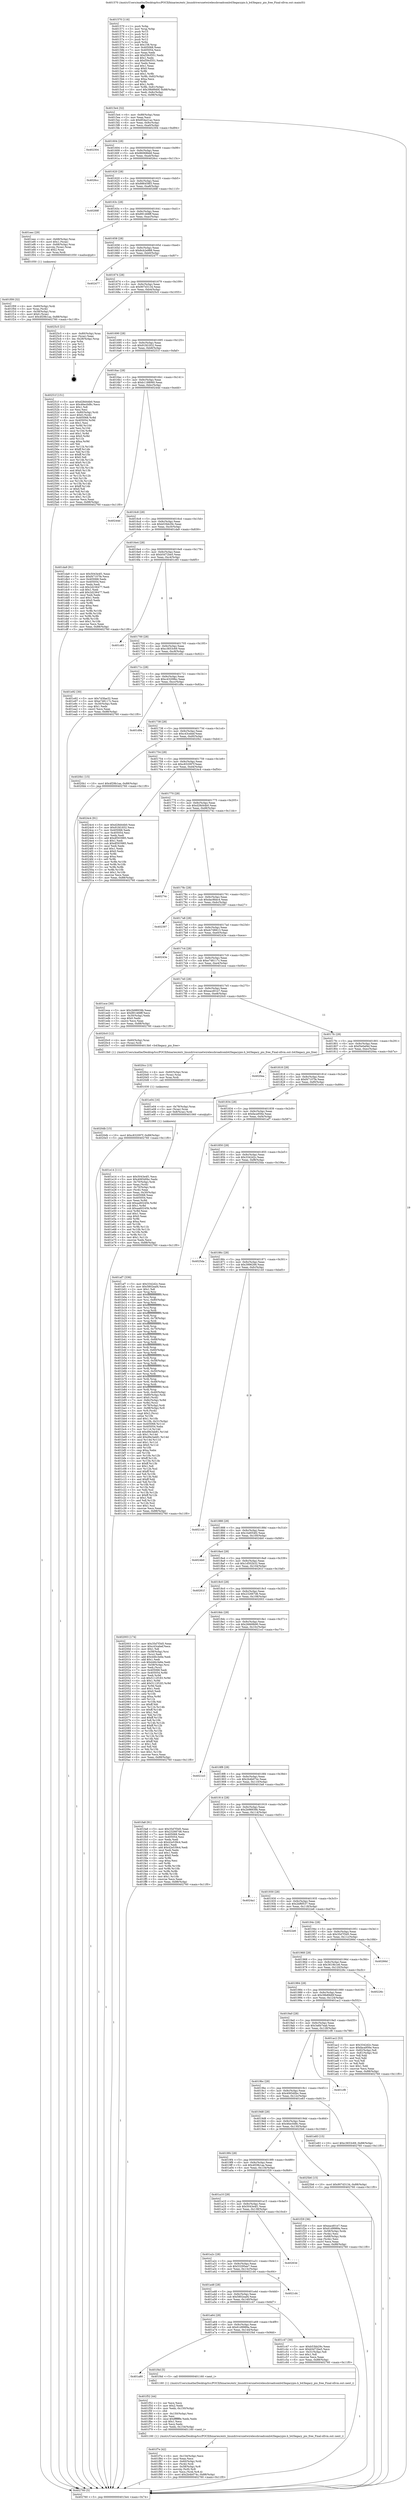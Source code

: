 digraph "0x401570" {
  label = "0x401570 (/mnt/c/Users/mathe/Desktop/tcc/POCII/binaries/extr_linuxdriversnetwirelessbroadcomb43legacypio.h_b43legacy_pio_free_Final-ollvm.out::main(0))"
  labelloc = "t"
  node[shape=record]

  Entry [label="",width=0.3,height=0.3,shape=circle,fillcolor=black,style=filled]
  "0x4015e4" [label="{
     0x4015e4 [32]\l
     | [instrs]\l
     &nbsp;&nbsp;0x4015e4 \<+6\>: mov -0x88(%rbp),%eax\l
     &nbsp;&nbsp;0x4015ea \<+2\>: mov %eax,%ecx\l
     &nbsp;&nbsp;0x4015ec \<+6\>: sub $0x854a21ac,%ecx\l
     &nbsp;&nbsp;0x4015f2 \<+6\>: mov %eax,-0x9c(%rbp)\l
     &nbsp;&nbsp;0x4015f8 \<+6\>: mov %ecx,-0xa0(%rbp)\l
     &nbsp;&nbsp;0x4015fe \<+6\>: je 0000000000402304 \<main+0xd94\>\l
  }"]
  "0x402304" [label="{
     0x402304\l
  }", style=dashed]
  "0x401604" [label="{
     0x401604 [28]\l
     | [instrs]\l
     &nbsp;&nbsp;0x401604 \<+5\>: jmp 0000000000401609 \<main+0x99\>\l
     &nbsp;&nbsp;0x401609 \<+6\>: mov -0x9c(%rbp),%eax\l
     &nbsp;&nbsp;0x40160f \<+5\>: sub $0x86068bb8,%eax\l
     &nbsp;&nbsp;0x401614 \<+6\>: mov %eax,-0xa4(%rbp)\l
     &nbsp;&nbsp;0x40161a \<+6\>: je 00000000004026cc \<main+0x115c\>\l
  }"]
  Exit [label="",width=0.3,height=0.3,shape=circle,fillcolor=black,style=filled,peripheries=2]
  "0x4026cc" [label="{
     0x4026cc\l
  }", style=dashed]
  "0x401620" [label="{
     0x401620 [28]\l
     | [instrs]\l
     &nbsp;&nbsp;0x401620 \<+5\>: jmp 0000000000401625 \<main+0xb5\>\l
     &nbsp;&nbsp;0x401625 \<+6\>: mov -0x9c(%rbp),%eax\l
     &nbsp;&nbsp;0x40162b \<+5\>: sub $0x886458f3,%eax\l
     &nbsp;&nbsp;0x401630 \<+6\>: mov %eax,-0xa8(%rbp)\l
     &nbsp;&nbsp;0x401636 \<+6\>: je 000000000040268f \<main+0x111f\>\l
  }"]
  "0x4020db" [label="{
     0x4020db [15]\l
     | [instrs]\l
     &nbsp;&nbsp;0x4020db \<+10\>: movl $0xc832097f,-0x88(%rbp)\l
     &nbsp;&nbsp;0x4020e5 \<+5\>: jmp 0000000000402760 \<main+0x11f0\>\l
  }"]
  "0x40268f" [label="{
     0x40268f\l
  }", style=dashed]
  "0x40163c" [label="{
     0x40163c [28]\l
     | [instrs]\l
     &nbsp;&nbsp;0x40163c \<+5\>: jmp 0000000000401641 \<main+0xd1\>\l
     &nbsp;&nbsp;0x401641 \<+6\>: mov -0x9c(%rbp),%eax\l
     &nbsp;&nbsp;0x401647 \<+5\>: sub $0x891468ff,%eax\l
     &nbsp;&nbsp;0x40164c \<+6\>: mov %eax,-0xac(%rbp)\l
     &nbsp;&nbsp;0x401652 \<+6\>: je 0000000000401eec \<main+0x97c\>\l
  }"]
  "0x4020cc" [label="{
     0x4020cc [15]\l
     | [instrs]\l
     &nbsp;&nbsp;0x4020cc \<+4\>: mov -0x60(%rbp),%rax\l
     &nbsp;&nbsp;0x4020d0 \<+3\>: mov (%rax),%rax\l
     &nbsp;&nbsp;0x4020d3 \<+3\>: mov %rax,%rdi\l
     &nbsp;&nbsp;0x4020d6 \<+5\>: call 0000000000401030 \<free@plt\>\l
     | [calls]\l
     &nbsp;&nbsp;0x401030 \{1\} (unknown)\l
  }"]
  "0x401eec" [label="{
     0x401eec [29]\l
     | [instrs]\l
     &nbsp;&nbsp;0x401eec \<+4\>: mov -0x68(%rbp),%rax\l
     &nbsp;&nbsp;0x401ef0 \<+6\>: movl $0x1,(%rax)\l
     &nbsp;&nbsp;0x401ef6 \<+4\>: mov -0x68(%rbp),%rax\l
     &nbsp;&nbsp;0x401efa \<+3\>: movslq (%rax),%rax\l
     &nbsp;&nbsp;0x401efd \<+4\>: shl $0x2,%rax\l
     &nbsp;&nbsp;0x401f01 \<+3\>: mov %rax,%rdi\l
     &nbsp;&nbsp;0x401f04 \<+5\>: call 0000000000401050 \<malloc@plt\>\l
     | [calls]\l
     &nbsp;&nbsp;0x401050 \{1\} (unknown)\l
  }"]
  "0x401658" [label="{
     0x401658 [28]\l
     | [instrs]\l
     &nbsp;&nbsp;0x401658 \<+5\>: jmp 000000000040165d \<main+0xed\>\l
     &nbsp;&nbsp;0x40165d \<+6\>: mov -0x9c(%rbp),%eax\l
     &nbsp;&nbsp;0x401663 \<+5\>: sub $0x8cb2e988,%eax\l
     &nbsp;&nbsp;0x401668 \<+6\>: mov %eax,-0xb0(%rbp)\l
     &nbsp;&nbsp;0x40166e \<+6\>: je 0000000000402477 \<main+0xf07\>\l
  }"]
  "0x401f7e" [label="{
     0x401f7e [42]\l
     | [instrs]\l
     &nbsp;&nbsp;0x401f7e \<+6\>: mov -0x154(%rbp),%ecx\l
     &nbsp;&nbsp;0x401f84 \<+3\>: imul %eax,%ecx\l
     &nbsp;&nbsp;0x401f87 \<+4\>: mov -0x60(%rbp),%rdi\l
     &nbsp;&nbsp;0x401f8b \<+3\>: mov (%rdi),%rdi\l
     &nbsp;&nbsp;0x401f8e \<+4\>: mov -0x58(%rbp),%r8\l
     &nbsp;&nbsp;0x401f92 \<+3\>: movslq (%r8),%r8\l
     &nbsp;&nbsp;0x401f95 \<+4\>: mov %ecx,(%rdi,%r8,4)\l
     &nbsp;&nbsp;0x401f99 \<+10\>: movl $0x2b4b074c,-0x88(%rbp)\l
     &nbsp;&nbsp;0x401fa3 \<+5\>: jmp 0000000000402760 \<main+0x11f0\>\l
  }"]
  "0x402477" [label="{
     0x402477\l
  }", style=dashed]
  "0x401674" [label="{
     0x401674 [28]\l
     | [instrs]\l
     &nbsp;&nbsp;0x401674 \<+5\>: jmp 0000000000401679 \<main+0x109\>\l
     &nbsp;&nbsp;0x401679 \<+6\>: mov -0x9c(%rbp),%eax\l
     &nbsp;&nbsp;0x40167f \<+5\>: sub $0x907d3134,%eax\l
     &nbsp;&nbsp;0x401684 \<+6\>: mov %eax,-0xb4(%rbp)\l
     &nbsp;&nbsp;0x40168a \<+6\>: je 00000000004025c5 \<main+0x1055\>\l
  }"]
  "0x401f52" [label="{
     0x401f52 [44]\l
     | [instrs]\l
     &nbsp;&nbsp;0x401f52 \<+2\>: xor %ecx,%ecx\l
     &nbsp;&nbsp;0x401f54 \<+5\>: mov $0x2,%edx\l
     &nbsp;&nbsp;0x401f59 \<+6\>: mov %edx,-0x150(%rbp)\l
     &nbsp;&nbsp;0x401f5f \<+1\>: cltd\l
     &nbsp;&nbsp;0x401f60 \<+6\>: mov -0x150(%rbp),%esi\l
     &nbsp;&nbsp;0x401f66 \<+2\>: idiv %esi\l
     &nbsp;&nbsp;0x401f68 \<+6\>: imul $0xfffffffe,%edx,%edx\l
     &nbsp;&nbsp;0x401f6e \<+3\>: sub $0x1,%ecx\l
     &nbsp;&nbsp;0x401f71 \<+2\>: sub %ecx,%edx\l
     &nbsp;&nbsp;0x401f73 \<+6\>: mov %edx,-0x154(%rbp)\l
     &nbsp;&nbsp;0x401f79 \<+5\>: call 0000000000401160 \<next_i\>\l
     | [calls]\l
     &nbsp;&nbsp;0x401160 \{1\} (/mnt/c/Users/mathe/Desktop/tcc/POCII/binaries/extr_linuxdriversnetwirelessbroadcomb43legacypio.h_b43legacy_pio_free_Final-ollvm.out::next_i)\l
  }"]
  "0x4025c5" [label="{
     0x4025c5 [21]\l
     | [instrs]\l
     &nbsp;&nbsp;0x4025c5 \<+4\>: mov -0x80(%rbp),%rax\l
     &nbsp;&nbsp;0x4025c9 \<+2\>: mov (%rax),%eax\l
     &nbsp;&nbsp;0x4025cb \<+4\>: lea -0x28(%rbp),%rsp\l
     &nbsp;&nbsp;0x4025cf \<+1\>: pop %rbx\l
     &nbsp;&nbsp;0x4025d0 \<+2\>: pop %r12\l
     &nbsp;&nbsp;0x4025d2 \<+2\>: pop %r13\l
     &nbsp;&nbsp;0x4025d4 \<+2\>: pop %r14\l
     &nbsp;&nbsp;0x4025d6 \<+2\>: pop %r15\l
     &nbsp;&nbsp;0x4025d8 \<+1\>: pop %rbp\l
     &nbsp;&nbsp;0x4025d9 \<+1\>: ret\l
  }"]
  "0x401690" [label="{
     0x401690 [28]\l
     | [instrs]\l
     &nbsp;&nbsp;0x401690 \<+5\>: jmp 0000000000401695 \<main+0x125\>\l
     &nbsp;&nbsp;0x401695 \<+6\>: mov -0x9c(%rbp),%eax\l
     &nbsp;&nbsp;0x40169b \<+5\>: sub $0x91fd1832,%eax\l
     &nbsp;&nbsp;0x4016a0 \<+6\>: mov %eax,-0xb8(%rbp)\l
     &nbsp;&nbsp;0x4016a6 \<+6\>: je 000000000040251f \<main+0xfaf\>\l
  }"]
  "0x401a80" [label="{
     0x401a80\l
  }", style=dashed]
  "0x40251f" [label="{
     0x40251f [151]\l
     | [instrs]\l
     &nbsp;&nbsp;0x40251f \<+5\>: mov $0xd28d44b0,%eax\l
     &nbsp;&nbsp;0x402524 \<+5\>: mov $0x46ec0d8c,%ecx\l
     &nbsp;&nbsp;0x402529 \<+2\>: mov $0x1,%dl\l
     &nbsp;&nbsp;0x40252b \<+2\>: xor %esi,%esi\l
     &nbsp;&nbsp;0x40252d \<+4\>: mov -0x80(%rbp),%rdi\l
     &nbsp;&nbsp;0x402531 \<+6\>: movl $0x0,(%rdi)\l
     &nbsp;&nbsp;0x402537 \<+8\>: mov 0x405068,%r8d\l
     &nbsp;&nbsp;0x40253f \<+8\>: mov 0x405054,%r9d\l
     &nbsp;&nbsp;0x402547 \<+3\>: sub $0x1,%esi\l
     &nbsp;&nbsp;0x40254a \<+3\>: mov %r8d,%r10d\l
     &nbsp;&nbsp;0x40254d \<+3\>: add %esi,%r10d\l
     &nbsp;&nbsp;0x402550 \<+4\>: imul %r10d,%r8d\l
     &nbsp;&nbsp;0x402554 \<+4\>: and $0x1,%r8d\l
     &nbsp;&nbsp;0x402558 \<+4\>: cmp $0x0,%r8d\l
     &nbsp;&nbsp;0x40255c \<+4\>: sete %r11b\l
     &nbsp;&nbsp;0x402560 \<+4\>: cmp $0xa,%r9d\l
     &nbsp;&nbsp;0x402564 \<+3\>: setl %bl\l
     &nbsp;&nbsp;0x402567 \<+3\>: mov %r11b,%r14b\l
     &nbsp;&nbsp;0x40256a \<+4\>: xor $0xff,%r14b\l
     &nbsp;&nbsp;0x40256e \<+3\>: mov %bl,%r15b\l
     &nbsp;&nbsp;0x402571 \<+4\>: xor $0xff,%r15b\l
     &nbsp;&nbsp;0x402575 \<+3\>: xor $0x0,%dl\l
     &nbsp;&nbsp;0x402578 \<+3\>: mov %r14b,%r12b\l
     &nbsp;&nbsp;0x40257b \<+4\>: and $0x0,%r12b\l
     &nbsp;&nbsp;0x40257f \<+3\>: and %dl,%r11b\l
     &nbsp;&nbsp;0x402582 \<+3\>: mov %r15b,%r13b\l
     &nbsp;&nbsp;0x402585 \<+4\>: and $0x0,%r13b\l
     &nbsp;&nbsp;0x402589 \<+2\>: and %dl,%bl\l
     &nbsp;&nbsp;0x40258b \<+3\>: or %r11b,%r12b\l
     &nbsp;&nbsp;0x40258e \<+3\>: or %bl,%r13b\l
     &nbsp;&nbsp;0x402591 \<+3\>: xor %r13b,%r12b\l
     &nbsp;&nbsp;0x402594 \<+3\>: or %r15b,%r14b\l
     &nbsp;&nbsp;0x402597 \<+4\>: xor $0xff,%r14b\l
     &nbsp;&nbsp;0x40259b \<+3\>: or $0x0,%dl\l
     &nbsp;&nbsp;0x40259e \<+3\>: and %dl,%r14b\l
     &nbsp;&nbsp;0x4025a1 \<+3\>: or %r14b,%r12b\l
     &nbsp;&nbsp;0x4025a4 \<+4\>: test $0x1,%r12b\l
     &nbsp;&nbsp;0x4025a8 \<+3\>: cmovne %ecx,%eax\l
     &nbsp;&nbsp;0x4025ab \<+6\>: mov %eax,-0x88(%rbp)\l
     &nbsp;&nbsp;0x4025b1 \<+5\>: jmp 0000000000402760 \<main+0x11f0\>\l
  }"]
  "0x4016ac" [label="{
     0x4016ac [28]\l
     | [instrs]\l
     &nbsp;&nbsp;0x4016ac \<+5\>: jmp 00000000004016b1 \<main+0x141\>\l
     &nbsp;&nbsp;0x4016b1 \<+6\>: mov -0x9c(%rbp),%eax\l
     &nbsp;&nbsp;0x4016b7 \<+5\>: sub $0xb1188060,%eax\l
     &nbsp;&nbsp;0x4016bc \<+6\>: mov %eax,-0xbc(%rbp)\l
     &nbsp;&nbsp;0x4016c2 \<+6\>: je 000000000040244d \<main+0xedd\>\l
  }"]
  "0x401f4d" [label="{
     0x401f4d [5]\l
     | [instrs]\l
     &nbsp;&nbsp;0x401f4d \<+5\>: call 0000000000401160 \<next_i\>\l
     | [calls]\l
     &nbsp;&nbsp;0x401160 \{1\} (/mnt/c/Users/mathe/Desktop/tcc/POCII/binaries/extr_linuxdriversnetwirelessbroadcomb43legacypio.h_b43legacy_pio_free_Final-ollvm.out::next_i)\l
  }"]
  "0x40244d" [label="{
     0x40244d\l
  }", style=dashed]
  "0x4016c8" [label="{
     0x4016c8 [28]\l
     | [instrs]\l
     &nbsp;&nbsp;0x4016c8 \<+5\>: jmp 00000000004016cd \<main+0x15d\>\l
     &nbsp;&nbsp;0x4016cd \<+6\>: mov -0x9c(%rbp),%eax\l
     &nbsp;&nbsp;0x4016d3 \<+5\>: sub $0xb53bb29c,%eax\l
     &nbsp;&nbsp;0x4016d8 \<+6\>: mov %eax,-0xc0(%rbp)\l
     &nbsp;&nbsp;0x4016de \<+6\>: je 0000000000401da9 \<main+0x839\>\l
  }"]
  "0x401f09" [label="{
     0x401f09 [32]\l
     | [instrs]\l
     &nbsp;&nbsp;0x401f09 \<+4\>: mov -0x60(%rbp),%rdi\l
     &nbsp;&nbsp;0x401f0d \<+3\>: mov %rax,(%rdi)\l
     &nbsp;&nbsp;0x401f10 \<+4\>: mov -0x58(%rbp),%rax\l
     &nbsp;&nbsp;0x401f14 \<+6\>: movl $0x0,(%rax)\l
     &nbsp;&nbsp;0x401f1a \<+10\>: movl $0x4f29b1aa,-0x88(%rbp)\l
     &nbsp;&nbsp;0x401f24 \<+5\>: jmp 0000000000402760 \<main+0x11f0\>\l
  }"]
  "0x401da9" [label="{
     0x401da9 [91]\l
     | [instrs]\l
     &nbsp;&nbsp;0x401da9 \<+5\>: mov $0x5043e4f1,%eax\l
     &nbsp;&nbsp;0x401dae \<+5\>: mov $0xf47107fe,%ecx\l
     &nbsp;&nbsp;0x401db3 \<+7\>: mov 0x405068,%edx\l
     &nbsp;&nbsp;0x401dba \<+7\>: mov 0x405054,%esi\l
     &nbsp;&nbsp;0x401dc1 \<+2\>: mov %edx,%edi\l
     &nbsp;&nbsp;0x401dc3 \<+6\>: sub $0x2d236477,%edi\l
     &nbsp;&nbsp;0x401dc9 \<+3\>: sub $0x1,%edi\l
     &nbsp;&nbsp;0x401dcc \<+6\>: add $0x2d236477,%edi\l
     &nbsp;&nbsp;0x401dd2 \<+3\>: imul %edi,%edx\l
     &nbsp;&nbsp;0x401dd5 \<+3\>: and $0x1,%edx\l
     &nbsp;&nbsp;0x401dd8 \<+3\>: cmp $0x0,%edx\l
     &nbsp;&nbsp;0x401ddb \<+4\>: sete %r8b\l
     &nbsp;&nbsp;0x401ddf \<+3\>: cmp $0xa,%esi\l
     &nbsp;&nbsp;0x401de2 \<+4\>: setl %r9b\l
     &nbsp;&nbsp;0x401de6 \<+3\>: mov %r8b,%r10b\l
     &nbsp;&nbsp;0x401de9 \<+3\>: and %r9b,%r10b\l
     &nbsp;&nbsp;0x401dec \<+3\>: xor %r9b,%r8b\l
     &nbsp;&nbsp;0x401def \<+3\>: or %r8b,%r10b\l
     &nbsp;&nbsp;0x401df2 \<+4\>: test $0x1,%r10b\l
     &nbsp;&nbsp;0x401df6 \<+3\>: cmovne %ecx,%eax\l
     &nbsp;&nbsp;0x401df9 \<+6\>: mov %eax,-0x88(%rbp)\l
     &nbsp;&nbsp;0x401dff \<+5\>: jmp 0000000000402760 \<main+0x11f0\>\l
  }"]
  "0x4016e4" [label="{
     0x4016e4 [28]\l
     | [instrs]\l
     &nbsp;&nbsp;0x4016e4 \<+5\>: jmp 00000000004016e9 \<main+0x179\>\l
     &nbsp;&nbsp;0x4016e9 \<+6\>: mov -0x9c(%rbp),%eax\l
     &nbsp;&nbsp;0x4016ef \<+5\>: sub $0xb5d72be5,%eax\l
     &nbsp;&nbsp;0x4016f4 \<+6\>: mov %eax,-0xc4(%rbp)\l
     &nbsp;&nbsp;0x4016fa \<+6\>: je 0000000000401c65 \<main+0x6f5\>\l
  }"]
  "0x401e14" [label="{
     0x401e14 [111]\l
     | [instrs]\l
     &nbsp;&nbsp;0x401e14 \<+5\>: mov $0x5043e4f1,%ecx\l
     &nbsp;&nbsp;0x401e19 \<+5\>: mov $0x4065d0bc,%edx\l
     &nbsp;&nbsp;0x401e1e \<+4\>: mov -0x70(%rbp),%rdi\l
     &nbsp;&nbsp;0x401e22 \<+2\>: mov %eax,(%rdi)\l
     &nbsp;&nbsp;0x401e24 \<+4\>: mov -0x70(%rbp),%rdi\l
     &nbsp;&nbsp;0x401e28 \<+2\>: mov (%rdi),%eax\l
     &nbsp;&nbsp;0x401e2a \<+3\>: mov %eax,-0x30(%rbp)\l
     &nbsp;&nbsp;0x401e2d \<+7\>: mov 0x405068,%eax\l
     &nbsp;&nbsp;0x401e34 \<+7\>: mov 0x405054,%esi\l
     &nbsp;&nbsp;0x401e3b \<+3\>: mov %eax,%r8d\l
     &nbsp;&nbsp;0x401e3e \<+7\>: add $0xaa60245b,%r8d\l
     &nbsp;&nbsp;0x401e45 \<+4\>: sub $0x1,%r8d\l
     &nbsp;&nbsp;0x401e49 \<+7\>: sub $0xaa60245b,%r8d\l
     &nbsp;&nbsp;0x401e50 \<+4\>: imul %r8d,%eax\l
     &nbsp;&nbsp;0x401e54 \<+3\>: and $0x1,%eax\l
     &nbsp;&nbsp;0x401e57 \<+3\>: cmp $0x0,%eax\l
     &nbsp;&nbsp;0x401e5a \<+4\>: sete %r9b\l
     &nbsp;&nbsp;0x401e5e \<+3\>: cmp $0xa,%esi\l
     &nbsp;&nbsp;0x401e61 \<+4\>: setl %r10b\l
     &nbsp;&nbsp;0x401e65 \<+3\>: mov %r9b,%r11b\l
     &nbsp;&nbsp;0x401e68 \<+3\>: and %r10b,%r11b\l
     &nbsp;&nbsp;0x401e6b \<+3\>: xor %r10b,%r9b\l
     &nbsp;&nbsp;0x401e6e \<+3\>: or %r9b,%r11b\l
     &nbsp;&nbsp;0x401e71 \<+4\>: test $0x1,%r11b\l
     &nbsp;&nbsp;0x401e75 \<+3\>: cmovne %edx,%ecx\l
     &nbsp;&nbsp;0x401e78 \<+6\>: mov %ecx,-0x88(%rbp)\l
     &nbsp;&nbsp;0x401e7e \<+5\>: jmp 0000000000402760 \<main+0x11f0\>\l
  }"]
  "0x401c65" [label="{
     0x401c65\l
  }", style=dashed]
  "0x401700" [label="{
     0x401700 [28]\l
     | [instrs]\l
     &nbsp;&nbsp;0x401700 \<+5\>: jmp 0000000000401705 \<main+0x195\>\l
     &nbsp;&nbsp;0x401705 \<+6\>: mov -0x9c(%rbp),%eax\l
     &nbsp;&nbsp;0x40170b \<+5\>: sub $0xc3653c69,%eax\l
     &nbsp;&nbsp;0x401710 \<+6\>: mov %eax,-0xc8(%rbp)\l
     &nbsp;&nbsp;0x401716 \<+6\>: je 0000000000401e92 \<main+0x922\>\l
  }"]
  "0x401a64" [label="{
     0x401a64 [28]\l
     | [instrs]\l
     &nbsp;&nbsp;0x401a64 \<+5\>: jmp 0000000000401a69 \<main+0x4f9\>\l
     &nbsp;&nbsp;0x401a69 \<+6\>: mov -0x9c(%rbp),%eax\l
     &nbsp;&nbsp;0x401a6f \<+5\>: sub $0x61d9989a,%eax\l
     &nbsp;&nbsp;0x401a74 \<+6\>: mov %eax,-0x144(%rbp)\l
     &nbsp;&nbsp;0x401a7a \<+6\>: je 0000000000401f4d \<main+0x9dd\>\l
  }"]
  "0x401e92" [label="{
     0x401e92 [30]\l
     | [instrs]\l
     &nbsp;&nbsp;0x401e92 \<+5\>: mov $0x7d3fae32,%eax\l
     &nbsp;&nbsp;0x401e97 \<+5\>: mov $0xe748117c,%ecx\l
     &nbsp;&nbsp;0x401e9c \<+3\>: mov -0x30(%rbp),%edx\l
     &nbsp;&nbsp;0x401e9f \<+3\>: cmp $0x1,%edx\l
     &nbsp;&nbsp;0x401ea2 \<+3\>: cmovl %ecx,%eax\l
     &nbsp;&nbsp;0x401ea5 \<+6\>: mov %eax,-0x88(%rbp)\l
     &nbsp;&nbsp;0x401eab \<+5\>: jmp 0000000000402760 \<main+0x11f0\>\l
  }"]
  "0x40171c" [label="{
     0x40171c [28]\l
     | [instrs]\l
     &nbsp;&nbsp;0x40171c \<+5\>: jmp 0000000000401721 \<main+0x1b1\>\l
     &nbsp;&nbsp;0x401721 \<+6\>: mov -0x9c(%rbp),%eax\l
     &nbsp;&nbsp;0x401727 \<+5\>: sub $0xc43209bc,%eax\l
     &nbsp;&nbsp;0x40172c \<+6\>: mov %eax,-0xcc(%rbp)\l
     &nbsp;&nbsp;0x401732 \<+6\>: je 0000000000401d9a \<main+0x82a\>\l
  }"]
  "0x401c47" [label="{
     0x401c47 [30]\l
     | [instrs]\l
     &nbsp;&nbsp;0x401c47 \<+5\>: mov $0xb53bb29c,%eax\l
     &nbsp;&nbsp;0x401c4c \<+5\>: mov $0xb5d72be5,%ecx\l
     &nbsp;&nbsp;0x401c51 \<+3\>: mov -0x31(%rbp),%dl\l
     &nbsp;&nbsp;0x401c54 \<+3\>: test $0x1,%dl\l
     &nbsp;&nbsp;0x401c57 \<+3\>: cmovne %ecx,%eax\l
     &nbsp;&nbsp;0x401c5a \<+6\>: mov %eax,-0x88(%rbp)\l
     &nbsp;&nbsp;0x401c60 \<+5\>: jmp 0000000000402760 \<main+0x11f0\>\l
  }"]
  "0x401d9a" [label="{
     0x401d9a\l
  }", style=dashed]
  "0x401738" [label="{
     0x401738 [28]\l
     | [instrs]\l
     &nbsp;&nbsp;0x401738 \<+5\>: jmp 000000000040173d \<main+0x1cd\>\l
     &nbsp;&nbsp;0x40173d \<+6\>: mov -0x9c(%rbp),%eax\l
     &nbsp;&nbsp;0x401743 \<+5\>: sub $0xc43cebef,%eax\l
     &nbsp;&nbsp;0x401748 \<+6\>: mov %eax,-0xd0(%rbp)\l
     &nbsp;&nbsp;0x40174e \<+6\>: je 00000000004020b1 \<main+0xb41\>\l
  }"]
  "0x401a48" [label="{
     0x401a48 [28]\l
     | [instrs]\l
     &nbsp;&nbsp;0x401a48 \<+5\>: jmp 0000000000401a4d \<main+0x4dd\>\l
     &nbsp;&nbsp;0x401a4d \<+6\>: mov -0x9c(%rbp),%eax\l
     &nbsp;&nbsp;0x401a53 \<+5\>: sub $0x5802eaf4,%eax\l
     &nbsp;&nbsp;0x401a58 \<+6\>: mov %eax,-0x140(%rbp)\l
     &nbsp;&nbsp;0x401a5e \<+6\>: je 0000000000401c47 \<main+0x6d7\>\l
  }"]
  "0x4020b1" [label="{
     0x4020b1 [15]\l
     | [instrs]\l
     &nbsp;&nbsp;0x4020b1 \<+10\>: movl $0x4f29b1aa,-0x88(%rbp)\l
     &nbsp;&nbsp;0x4020bb \<+5\>: jmp 0000000000402760 \<main+0x11f0\>\l
  }"]
  "0x401754" [label="{
     0x401754 [28]\l
     | [instrs]\l
     &nbsp;&nbsp;0x401754 \<+5\>: jmp 0000000000401759 \<main+0x1e9\>\l
     &nbsp;&nbsp;0x401759 \<+6\>: mov -0x9c(%rbp),%eax\l
     &nbsp;&nbsp;0x40175f \<+5\>: sub $0xc832097f,%eax\l
     &nbsp;&nbsp;0x401764 \<+6\>: mov %eax,-0xd4(%rbp)\l
     &nbsp;&nbsp;0x40176a \<+6\>: je 00000000004024c4 \<main+0xf54\>\l
  }"]
  "0x4021d4" [label="{
     0x4021d4\l
  }", style=dashed]
  "0x4024c4" [label="{
     0x4024c4 [91]\l
     | [instrs]\l
     &nbsp;&nbsp;0x4024c4 \<+5\>: mov $0xd28d44b0,%eax\l
     &nbsp;&nbsp;0x4024c9 \<+5\>: mov $0x91fd1832,%ecx\l
     &nbsp;&nbsp;0x4024ce \<+7\>: mov 0x405068,%edx\l
     &nbsp;&nbsp;0x4024d5 \<+7\>: mov 0x405054,%esi\l
     &nbsp;&nbsp;0x4024dc \<+2\>: mov %edx,%edi\l
     &nbsp;&nbsp;0x4024de \<+6\>: add $0xdf303985,%edi\l
     &nbsp;&nbsp;0x4024e4 \<+3\>: sub $0x1,%edi\l
     &nbsp;&nbsp;0x4024e7 \<+6\>: sub $0xdf303985,%edi\l
     &nbsp;&nbsp;0x4024ed \<+3\>: imul %edi,%edx\l
     &nbsp;&nbsp;0x4024f0 \<+3\>: and $0x1,%edx\l
     &nbsp;&nbsp;0x4024f3 \<+3\>: cmp $0x0,%edx\l
     &nbsp;&nbsp;0x4024f6 \<+4\>: sete %r8b\l
     &nbsp;&nbsp;0x4024fa \<+3\>: cmp $0xa,%esi\l
     &nbsp;&nbsp;0x4024fd \<+4\>: setl %r9b\l
     &nbsp;&nbsp;0x402501 \<+3\>: mov %r8b,%r10b\l
     &nbsp;&nbsp;0x402504 \<+3\>: and %r9b,%r10b\l
     &nbsp;&nbsp;0x402507 \<+3\>: xor %r9b,%r8b\l
     &nbsp;&nbsp;0x40250a \<+3\>: or %r8b,%r10b\l
     &nbsp;&nbsp;0x40250d \<+4\>: test $0x1,%r10b\l
     &nbsp;&nbsp;0x402511 \<+3\>: cmovne %ecx,%eax\l
     &nbsp;&nbsp;0x402514 \<+6\>: mov %eax,-0x88(%rbp)\l
     &nbsp;&nbsp;0x40251a \<+5\>: jmp 0000000000402760 \<main+0x11f0\>\l
  }"]
  "0x401770" [label="{
     0x401770 [28]\l
     | [instrs]\l
     &nbsp;&nbsp;0x401770 \<+5\>: jmp 0000000000401775 \<main+0x205\>\l
     &nbsp;&nbsp;0x401775 \<+6\>: mov -0x9c(%rbp),%eax\l
     &nbsp;&nbsp;0x40177b \<+5\>: sub $0xd28d44b0,%eax\l
     &nbsp;&nbsp;0x401780 \<+6\>: mov %eax,-0xd8(%rbp)\l
     &nbsp;&nbsp;0x401786 \<+6\>: je 000000000040274c \<main+0x11dc\>\l
  }"]
  "0x401a2c" [label="{
     0x401a2c [28]\l
     | [instrs]\l
     &nbsp;&nbsp;0x401a2c \<+5\>: jmp 0000000000401a31 \<main+0x4c1\>\l
     &nbsp;&nbsp;0x401a31 \<+6\>: mov -0x9c(%rbp),%eax\l
     &nbsp;&nbsp;0x401a37 \<+5\>: sub $0x53295ee7,%eax\l
     &nbsp;&nbsp;0x401a3c \<+6\>: mov %eax,-0x13c(%rbp)\l
     &nbsp;&nbsp;0x401a42 \<+6\>: je 00000000004021d4 \<main+0xc64\>\l
  }"]
  "0x40274c" [label="{
     0x40274c\l
  }", style=dashed]
  "0x40178c" [label="{
     0x40178c [28]\l
     | [instrs]\l
     &nbsp;&nbsp;0x40178c \<+5\>: jmp 0000000000401791 \<main+0x221\>\l
     &nbsp;&nbsp;0x401791 \<+6\>: mov -0x9c(%rbp),%eax\l
     &nbsp;&nbsp;0x401797 \<+5\>: sub $0xdac9bbc4,%eax\l
     &nbsp;&nbsp;0x40179c \<+6\>: mov %eax,-0xdc(%rbp)\l
     &nbsp;&nbsp;0x4017a2 \<+6\>: je 0000000000402397 \<main+0xe27\>\l
  }"]
  "0x40263d" [label="{
     0x40263d\l
  }", style=dashed]
  "0x402397" [label="{
     0x402397\l
  }", style=dashed]
  "0x4017a8" [label="{
     0x4017a8 [28]\l
     | [instrs]\l
     &nbsp;&nbsp;0x4017a8 \<+5\>: jmp 00000000004017ad \<main+0x23d\>\l
     &nbsp;&nbsp;0x4017ad \<+6\>: mov -0x9c(%rbp),%eax\l
     &nbsp;&nbsp;0x4017b3 \<+5\>: sub $0xdc7d6613,%eax\l
     &nbsp;&nbsp;0x4017b8 \<+6\>: mov %eax,-0xe0(%rbp)\l
     &nbsp;&nbsp;0x4017be \<+6\>: je 000000000040243e \<main+0xece\>\l
  }"]
  "0x401a10" [label="{
     0x401a10 [28]\l
     | [instrs]\l
     &nbsp;&nbsp;0x401a10 \<+5\>: jmp 0000000000401a15 \<main+0x4a5\>\l
     &nbsp;&nbsp;0x401a15 \<+6\>: mov -0x9c(%rbp),%eax\l
     &nbsp;&nbsp;0x401a1b \<+5\>: sub $0x5043e4f1,%eax\l
     &nbsp;&nbsp;0x401a20 \<+6\>: mov %eax,-0x138(%rbp)\l
     &nbsp;&nbsp;0x401a26 \<+6\>: je 000000000040263d \<main+0x10cd\>\l
  }"]
  "0x40243e" [label="{
     0x40243e\l
  }", style=dashed]
  "0x4017c4" [label="{
     0x4017c4 [28]\l
     | [instrs]\l
     &nbsp;&nbsp;0x4017c4 \<+5\>: jmp 00000000004017c9 \<main+0x259\>\l
     &nbsp;&nbsp;0x4017c9 \<+6\>: mov -0x9c(%rbp),%eax\l
     &nbsp;&nbsp;0x4017cf \<+5\>: sub $0xe748117c,%eax\l
     &nbsp;&nbsp;0x4017d4 \<+6\>: mov %eax,-0xe4(%rbp)\l
     &nbsp;&nbsp;0x4017da \<+6\>: je 0000000000401ece \<main+0x95e\>\l
  }"]
  "0x401f29" [label="{
     0x401f29 [36]\l
     | [instrs]\l
     &nbsp;&nbsp;0x401f29 \<+5\>: mov $0xeacd01e7,%eax\l
     &nbsp;&nbsp;0x401f2e \<+5\>: mov $0x61d9989a,%ecx\l
     &nbsp;&nbsp;0x401f33 \<+4\>: mov -0x58(%rbp),%rdx\l
     &nbsp;&nbsp;0x401f37 \<+2\>: mov (%rdx),%esi\l
     &nbsp;&nbsp;0x401f39 \<+4\>: mov -0x68(%rbp),%rdx\l
     &nbsp;&nbsp;0x401f3d \<+2\>: cmp (%rdx),%esi\l
     &nbsp;&nbsp;0x401f3f \<+3\>: cmovl %ecx,%eax\l
     &nbsp;&nbsp;0x401f42 \<+6\>: mov %eax,-0x88(%rbp)\l
     &nbsp;&nbsp;0x401f48 \<+5\>: jmp 0000000000402760 \<main+0x11f0\>\l
  }"]
  "0x401ece" [label="{
     0x401ece [30]\l
     | [instrs]\l
     &nbsp;&nbsp;0x401ece \<+5\>: mov $0x2b98939b,%eax\l
     &nbsp;&nbsp;0x401ed3 \<+5\>: mov $0x891468ff,%ecx\l
     &nbsp;&nbsp;0x401ed8 \<+3\>: mov -0x30(%rbp),%edx\l
     &nbsp;&nbsp;0x401edb \<+3\>: cmp $0x0,%edx\l
     &nbsp;&nbsp;0x401ede \<+3\>: cmove %ecx,%eax\l
     &nbsp;&nbsp;0x401ee1 \<+6\>: mov %eax,-0x88(%rbp)\l
     &nbsp;&nbsp;0x401ee7 \<+5\>: jmp 0000000000402760 \<main+0x11f0\>\l
  }"]
  "0x4017e0" [label="{
     0x4017e0 [28]\l
     | [instrs]\l
     &nbsp;&nbsp;0x4017e0 \<+5\>: jmp 00000000004017e5 \<main+0x275\>\l
     &nbsp;&nbsp;0x4017e5 \<+6\>: mov -0x9c(%rbp),%eax\l
     &nbsp;&nbsp;0x4017eb \<+5\>: sub $0xeacd01e7,%eax\l
     &nbsp;&nbsp;0x4017f0 \<+6\>: mov %eax,-0xe8(%rbp)\l
     &nbsp;&nbsp;0x4017f6 \<+6\>: je 00000000004020c0 \<main+0xb50\>\l
  }"]
  "0x4019f4" [label="{
     0x4019f4 [28]\l
     | [instrs]\l
     &nbsp;&nbsp;0x4019f4 \<+5\>: jmp 00000000004019f9 \<main+0x489\>\l
     &nbsp;&nbsp;0x4019f9 \<+6\>: mov -0x9c(%rbp),%eax\l
     &nbsp;&nbsp;0x4019ff \<+5\>: sub $0x4f29b1aa,%eax\l
     &nbsp;&nbsp;0x401a04 \<+6\>: mov %eax,-0x134(%rbp)\l
     &nbsp;&nbsp;0x401a0a \<+6\>: je 0000000000401f29 \<main+0x9b9\>\l
  }"]
  "0x4020c0" [label="{
     0x4020c0 [12]\l
     | [instrs]\l
     &nbsp;&nbsp;0x4020c0 \<+4\>: mov -0x60(%rbp),%rax\l
     &nbsp;&nbsp;0x4020c4 \<+3\>: mov (%rax),%rdi\l
     &nbsp;&nbsp;0x4020c7 \<+5\>: call 00000000004013b0 \<b43legacy_pio_free\>\l
     | [calls]\l
     &nbsp;&nbsp;0x4013b0 \{1\} (/mnt/c/Users/mathe/Desktop/tcc/POCII/binaries/extr_linuxdriversnetwirelessbroadcomb43legacypio.h_b43legacy_pio_free_Final-ollvm.out::b43legacy_pio_free)\l
  }"]
  "0x4017fc" [label="{
     0x4017fc [28]\l
     | [instrs]\l
     &nbsp;&nbsp;0x4017fc \<+5\>: jmp 0000000000401801 \<main+0x291\>\l
     &nbsp;&nbsp;0x401801 \<+6\>: mov -0x9c(%rbp),%eax\l
     &nbsp;&nbsp;0x401807 \<+5\>: sub $0xf3e0af4d,%eax\l
     &nbsp;&nbsp;0x40180c \<+6\>: mov %eax,-0xec(%rbp)\l
     &nbsp;&nbsp;0x401812 \<+6\>: je 00000000004020ea \<main+0xb7a\>\l
  }"]
  "0x4025b6" [label="{
     0x4025b6 [15]\l
     | [instrs]\l
     &nbsp;&nbsp;0x4025b6 \<+10\>: movl $0x907d3134,-0x88(%rbp)\l
     &nbsp;&nbsp;0x4025c0 \<+5\>: jmp 0000000000402760 \<main+0x11f0\>\l
  }"]
  "0x4020ea" [label="{
     0x4020ea\l
  }", style=dashed]
  "0x401818" [label="{
     0x401818 [28]\l
     | [instrs]\l
     &nbsp;&nbsp;0x401818 \<+5\>: jmp 000000000040181d \<main+0x2ad\>\l
     &nbsp;&nbsp;0x40181d \<+6\>: mov -0x9c(%rbp),%eax\l
     &nbsp;&nbsp;0x401823 \<+5\>: sub $0xf47107fe,%eax\l
     &nbsp;&nbsp;0x401828 \<+6\>: mov %eax,-0xf0(%rbp)\l
     &nbsp;&nbsp;0x40182e \<+6\>: je 0000000000401e04 \<main+0x894\>\l
  }"]
  "0x4019d8" [label="{
     0x4019d8 [28]\l
     | [instrs]\l
     &nbsp;&nbsp;0x4019d8 \<+5\>: jmp 00000000004019dd \<main+0x46d\>\l
     &nbsp;&nbsp;0x4019dd \<+6\>: mov -0x9c(%rbp),%eax\l
     &nbsp;&nbsp;0x4019e3 \<+5\>: sub $0x46ec0d8c,%eax\l
     &nbsp;&nbsp;0x4019e8 \<+6\>: mov %eax,-0x130(%rbp)\l
     &nbsp;&nbsp;0x4019ee \<+6\>: je 00000000004025b6 \<main+0x1046\>\l
  }"]
  "0x401e04" [label="{
     0x401e04 [16]\l
     | [instrs]\l
     &nbsp;&nbsp;0x401e04 \<+4\>: mov -0x78(%rbp),%rax\l
     &nbsp;&nbsp;0x401e08 \<+3\>: mov (%rax),%rax\l
     &nbsp;&nbsp;0x401e0b \<+4\>: mov 0x8(%rax),%rdi\l
     &nbsp;&nbsp;0x401e0f \<+5\>: call 0000000000401060 \<atoi@plt\>\l
     | [calls]\l
     &nbsp;&nbsp;0x401060 \{1\} (unknown)\l
  }"]
  "0x401834" [label="{
     0x401834 [28]\l
     | [instrs]\l
     &nbsp;&nbsp;0x401834 \<+5\>: jmp 0000000000401839 \<main+0x2c9\>\l
     &nbsp;&nbsp;0x401839 \<+6\>: mov -0x9c(%rbp),%eax\l
     &nbsp;&nbsp;0x40183f \<+5\>: sub $0xfaca956e,%eax\l
     &nbsp;&nbsp;0x401844 \<+6\>: mov %eax,-0xf4(%rbp)\l
     &nbsp;&nbsp;0x40184a \<+6\>: je 0000000000401af7 \<main+0x587\>\l
  }"]
  "0x401e83" [label="{
     0x401e83 [15]\l
     | [instrs]\l
     &nbsp;&nbsp;0x401e83 \<+10\>: movl $0xc3653c69,-0x88(%rbp)\l
     &nbsp;&nbsp;0x401e8d \<+5\>: jmp 0000000000402760 \<main+0x11f0\>\l
  }"]
  "0x401af7" [label="{
     0x401af7 [336]\l
     | [instrs]\l
     &nbsp;&nbsp;0x401af7 \<+5\>: mov $0x3342d2c,%eax\l
     &nbsp;&nbsp;0x401afc \<+5\>: mov $0x5802eaf4,%ecx\l
     &nbsp;&nbsp;0x401b01 \<+2\>: mov $0x1,%dl\l
     &nbsp;&nbsp;0x401b03 \<+3\>: mov %rsp,%rsi\l
     &nbsp;&nbsp;0x401b06 \<+4\>: add $0xfffffffffffffff0,%rsi\l
     &nbsp;&nbsp;0x401b0a \<+3\>: mov %rsi,%rsp\l
     &nbsp;&nbsp;0x401b0d \<+4\>: mov %rsi,-0x80(%rbp)\l
     &nbsp;&nbsp;0x401b11 \<+3\>: mov %rsp,%rsi\l
     &nbsp;&nbsp;0x401b14 \<+4\>: add $0xfffffffffffffff0,%rsi\l
     &nbsp;&nbsp;0x401b18 \<+3\>: mov %rsi,%rsp\l
     &nbsp;&nbsp;0x401b1b \<+3\>: mov %rsp,%rdi\l
     &nbsp;&nbsp;0x401b1e \<+4\>: add $0xfffffffffffffff0,%rdi\l
     &nbsp;&nbsp;0x401b22 \<+3\>: mov %rdi,%rsp\l
     &nbsp;&nbsp;0x401b25 \<+4\>: mov %rdi,-0x78(%rbp)\l
     &nbsp;&nbsp;0x401b29 \<+3\>: mov %rsp,%rdi\l
     &nbsp;&nbsp;0x401b2c \<+4\>: add $0xfffffffffffffff0,%rdi\l
     &nbsp;&nbsp;0x401b30 \<+3\>: mov %rdi,%rsp\l
     &nbsp;&nbsp;0x401b33 \<+4\>: mov %rdi,-0x70(%rbp)\l
     &nbsp;&nbsp;0x401b37 \<+3\>: mov %rsp,%rdi\l
     &nbsp;&nbsp;0x401b3a \<+4\>: add $0xfffffffffffffff0,%rdi\l
     &nbsp;&nbsp;0x401b3e \<+3\>: mov %rdi,%rsp\l
     &nbsp;&nbsp;0x401b41 \<+4\>: mov %rdi,-0x68(%rbp)\l
     &nbsp;&nbsp;0x401b45 \<+3\>: mov %rsp,%rdi\l
     &nbsp;&nbsp;0x401b48 \<+4\>: add $0xfffffffffffffff0,%rdi\l
     &nbsp;&nbsp;0x401b4c \<+3\>: mov %rdi,%rsp\l
     &nbsp;&nbsp;0x401b4f \<+4\>: mov %rdi,-0x60(%rbp)\l
     &nbsp;&nbsp;0x401b53 \<+3\>: mov %rsp,%rdi\l
     &nbsp;&nbsp;0x401b56 \<+4\>: add $0xfffffffffffffff0,%rdi\l
     &nbsp;&nbsp;0x401b5a \<+3\>: mov %rdi,%rsp\l
     &nbsp;&nbsp;0x401b5d \<+4\>: mov %rdi,-0x58(%rbp)\l
     &nbsp;&nbsp;0x401b61 \<+3\>: mov %rsp,%rdi\l
     &nbsp;&nbsp;0x401b64 \<+4\>: add $0xfffffffffffffff0,%rdi\l
     &nbsp;&nbsp;0x401b68 \<+3\>: mov %rdi,%rsp\l
     &nbsp;&nbsp;0x401b6b \<+4\>: mov %rdi,-0x50(%rbp)\l
     &nbsp;&nbsp;0x401b6f \<+3\>: mov %rsp,%rdi\l
     &nbsp;&nbsp;0x401b72 \<+4\>: add $0xfffffffffffffff0,%rdi\l
     &nbsp;&nbsp;0x401b76 \<+3\>: mov %rdi,%rsp\l
     &nbsp;&nbsp;0x401b79 \<+4\>: mov %rdi,-0x48(%rbp)\l
     &nbsp;&nbsp;0x401b7d \<+3\>: mov %rsp,%rdi\l
     &nbsp;&nbsp;0x401b80 \<+4\>: add $0xfffffffffffffff0,%rdi\l
     &nbsp;&nbsp;0x401b84 \<+3\>: mov %rdi,%rsp\l
     &nbsp;&nbsp;0x401b87 \<+4\>: mov %rdi,-0x40(%rbp)\l
     &nbsp;&nbsp;0x401b8b \<+4\>: mov -0x80(%rbp),%rdi\l
     &nbsp;&nbsp;0x401b8f \<+6\>: movl $0x0,(%rdi)\l
     &nbsp;&nbsp;0x401b95 \<+7\>: mov -0x8c(%rbp),%r8d\l
     &nbsp;&nbsp;0x401b9c \<+3\>: mov %r8d,(%rsi)\l
     &nbsp;&nbsp;0x401b9f \<+4\>: mov -0x78(%rbp),%rdi\l
     &nbsp;&nbsp;0x401ba3 \<+7\>: mov -0x98(%rbp),%r9\l
     &nbsp;&nbsp;0x401baa \<+3\>: mov %r9,(%rdi)\l
     &nbsp;&nbsp;0x401bad \<+3\>: cmpl $0x2,(%rsi)\l
     &nbsp;&nbsp;0x401bb0 \<+4\>: setne %r10b\l
     &nbsp;&nbsp;0x401bb4 \<+4\>: and $0x1,%r10b\l
     &nbsp;&nbsp;0x401bb8 \<+4\>: mov %r10b,-0x31(%rbp)\l
     &nbsp;&nbsp;0x401bbc \<+8\>: mov 0x405068,%r11d\l
     &nbsp;&nbsp;0x401bc4 \<+7\>: mov 0x405054,%ebx\l
     &nbsp;&nbsp;0x401bcb \<+3\>: mov %r11d,%r14d\l
     &nbsp;&nbsp;0x401bce \<+7\>: sub $0xd9e3ab81,%r14d\l
     &nbsp;&nbsp;0x401bd5 \<+4\>: sub $0x1,%r14d\l
     &nbsp;&nbsp;0x401bd9 \<+7\>: add $0xd9e3ab81,%r14d\l
     &nbsp;&nbsp;0x401be0 \<+4\>: imul %r14d,%r11d\l
     &nbsp;&nbsp;0x401be4 \<+4\>: and $0x1,%r11d\l
     &nbsp;&nbsp;0x401be8 \<+4\>: cmp $0x0,%r11d\l
     &nbsp;&nbsp;0x401bec \<+4\>: sete %r10b\l
     &nbsp;&nbsp;0x401bf0 \<+3\>: cmp $0xa,%ebx\l
     &nbsp;&nbsp;0x401bf3 \<+4\>: setl %r15b\l
     &nbsp;&nbsp;0x401bf7 \<+3\>: mov %r10b,%r12b\l
     &nbsp;&nbsp;0x401bfa \<+4\>: xor $0xff,%r12b\l
     &nbsp;&nbsp;0x401bfe \<+3\>: mov %r15b,%r13b\l
     &nbsp;&nbsp;0x401c01 \<+4\>: xor $0xff,%r13b\l
     &nbsp;&nbsp;0x401c05 \<+3\>: xor $0x1,%dl\l
     &nbsp;&nbsp;0x401c08 \<+3\>: mov %r12b,%sil\l
     &nbsp;&nbsp;0x401c0b \<+4\>: and $0xff,%sil\l
     &nbsp;&nbsp;0x401c0f \<+3\>: and %dl,%r10b\l
     &nbsp;&nbsp;0x401c12 \<+3\>: mov %r13b,%dil\l
     &nbsp;&nbsp;0x401c15 \<+4\>: and $0xff,%dil\l
     &nbsp;&nbsp;0x401c19 \<+3\>: and %dl,%r15b\l
     &nbsp;&nbsp;0x401c1c \<+3\>: or %r10b,%sil\l
     &nbsp;&nbsp;0x401c1f \<+3\>: or %r15b,%dil\l
     &nbsp;&nbsp;0x401c22 \<+3\>: xor %dil,%sil\l
     &nbsp;&nbsp;0x401c25 \<+3\>: or %r13b,%r12b\l
     &nbsp;&nbsp;0x401c28 \<+4\>: xor $0xff,%r12b\l
     &nbsp;&nbsp;0x401c2c \<+3\>: or $0x1,%dl\l
     &nbsp;&nbsp;0x401c2f \<+3\>: and %dl,%r12b\l
     &nbsp;&nbsp;0x401c32 \<+3\>: or %r12b,%sil\l
     &nbsp;&nbsp;0x401c35 \<+4\>: test $0x1,%sil\l
     &nbsp;&nbsp;0x401c39 \<+3\>: cmovne %ecx,%eax\l
     &nbsp;&nbsp;0x401c3c \<+6\>: mov %eax,-0x88(%rbp)\l
     &nbsp;&nbsp;0x401c42 \<+5\>: jmp 0000000000402760 \<main+0x11f0\>\l
  }"]
  "0x401850" [label="{
     0x401850 [28]\l
     | [instrs]\l
     &nbsp;&nbsp;0x401850 \<+5\>: jmp 0000000000401855 \<main+0x2e5\>\l
     &nbsp;&nbsp;0x401855 \<+6\>: mov -0x9c(%rbp),%eax\l
     &nbsp;&nbsp;0x40185b \<+5\>: sub $0x3342d2c,%eax\l
     &nbsp;&nbsp;0x401860 \<+6\>: mov %eax,-0xf8(%rbp)\l
     &nbsp;&nbsp;0x401866 \<+6\>: je 00000000004025da \<main+0x106a\>\l
  }"]
  "0x4019bc" [label="{
     0x4019bc [28]\l
     | [instrs]\l
     &nbsp;&nbsp;0x4019bc \<+5\>: jmp 00000000004019c1 \<main+0x451\>\l
     &nbsp;&nbsp;0x4019c1 \<+6\>: mov -0x9c(%rbp),%eax\l
     &nbsp;&nbsp;0x4019c7 \<+5\>: sub $0x4065d0bc,%eax\l
     &nbsp;&nbsp;0x4019cc \<+6\>: mov %eax,-0x12c(%rbp)\l
     &nbsp;&nbsp;0x4019d2 \<+6\>: je 0000000000401e83 \<main+0x913\>\l
  }"]
  "0x4025da" [label="{
     0x4025da\l
  }", style=dashed]
  "0x40186c" [label="{
     0x40186c [28]\l
     | [instrs]\l
     &nbsp;&nbsp;0x40186c \<+5\>: jmp 0000000000401871 \<main+0x301\>\l
     &nbsp;&nbsp;0x401871 \<+6\>: mov -0x9c(%rbp),%eax\l
     &nbsp;&nbsp;0x401877 \<+5\>: sub $0x3996266,%eax\l
     &nbsp;&nbsp;0x40187c \<+6\>: mov %eax,-0xfc(%rbp)\l
     &nbsp;&nbsp;0x401882 \<+6\>: je 0000000000402145 \<main+0xbd5\>\l
  }"]
  "0x401cf8" [label="{
     0x401cf8\l
  }", style=dashed]
  "0x402145" [label="{
     0x402145\l
  }", style=dashed]
  "0x401888" [label="{
     0x401888 [28]\l
     | [instrs]\l
     &nbsp;&nbsp;0x401888 \<+5\>: jmp 000000000040188d \<main+0x31d\>\l
     &nbsp;&nbsp;0x40188d \<+6\>: mov -0x9c(%rbp),%eax\l
     &nbsp;&nbsp;0x401893 \<+5\>: sub $0x1bd054f2,%eax\l
     &nbsp;&nbsp;0x401898 \<+6\>: mov %eax,-0x100(%rbp)\l
     &nbsp;&nbsp;0x40189e \<+6\>: je 00000000004024b0 \<main+0xf40\>\l
  }"]
  "0x401570" [label="{
     0x401570 [116]\l
     | [instrs]\l
     &nbsp;&nbsp;0x401570 \<+1\>: push %rbp\l
     &nbsp;&nbsp;0x401571 \<+3\>: mov %rsp,%rbp\l
     &nbsp;&nbsp;0x401574 \<+2\>: push %r15\l
     &nbsp;&nbsp;0x401576 \<+2\>: push %r14\l
     &nbsp;&nbsp;0x401578 \<+2\>: push %r13\l
     &nbsp;&nbsp;0x40157a \<+2\>: push %r12\l
     &nbsp;&nbsp;0x40157c \<+1\>: push %rbx\l
     &nbsp;&nbsp;0x40157d \<+7\>: sub $0x158,%rsp\l
     &nbsp;&nbsp;0x401584 \<+7\>: mov 0x405068,%eax\l
     &nbsp;&nbsp;0x40158b \<+7\>: mov 0x405054,%ecx\l
     &nbsp;&nbsp;0x401592 \<+2\>: mov %eax,%edx\l
     &nbsp;&nbsp;0x401594 \<+6\>: add $0xf39cf351,%edx\l
     &nbsp;&nbsp;0x40159a \<+3\>: sub $0x1,%edx\l
     &nbsp;&nbsp;0x40159d \<+6\>: sub $0xf39cf351,%edx\l
     &nbsp;&nbsp;0x4015a3 \<+3\>: imul %edx,%eax\l
     &nbsp;&nbsp;0x4015a6 \<+3\>: and $0x1,%eax\l
     &nbsp;&nbsp;0x4015a9 \<+3\>: cmp $0x0,%eax\l
     &nbsp;&nbsp;0x4015ac \<+4\>: sete %r8b\l
     &nbsp;&nbsp;0x4015b0 \<+4\>: and $0x1,%r8b\l
     &nbsp;&nbsp;0x4015b4 \<+7\>: mov %r8b,-0x82(%rbp)\l
     &nbsp;&nbsp;0x4015bb \<+3\>: cmp $0xa,%ecx\l
     &nbsp;&nbsp;0x4015be \<+4\>: setl %r8b\l
     &nbsp;&nbsp;0x4015c2 \<+4\>: and $0x1,%r8b\l
     &nbsp;&nbsp;0x4015c6 \<+7\>: mov %r8b,-0x81(%rbp)\l
     &nbsp;&nbsp;0x4015cd \<+10\>: movl $0x39b89d0f,-0x88(%rbp)\l
     &nbsp;&nbsp;0x4015d7 \<+6\>: mov %edi,-0x8c(%rbp)\l
     &nbsp;&nbsp;0x4015dd \<+7\>: mov %rsi,-0x98(%rbp)\l
  }"]
  "0x4024b0" [label="{
     0x4024b0\l
  }", style=dashed]
  "0x4018a4" [label="{
     0x4018a4 [28]\l
     | [instrs]\l
     &nbsp;&nbsp;0x4018a4 \<+5\>: jmp 00000000004018a9 \<main+0x339\>\l
     &nbsp;&nbsp;0x4018a9 \<+6\>: mov -0x9c(%rbp),%eax\l
     &nbsp;&nbsp;0x4018af \<+5\>: sub $0x1d502b32,%eax\l
     &nbsp;&nbsp;0x4018b4 \<+6\>: mov %eax,-0x104(%rbp)\l
     &nbsp;&nbsp;0x4018ba \<+6\>: je 000000000040261f \<main+0x10af\>\l
  }"]
  "0x402760" [label="{
     0x402760 [5]\l
     | [instrs]\l
     &nbsp;&nbsp;0x402760 \<+5\>: jmp 00000000004015e4 \<main+0x74\>\l
  }"]
  "0x40261f" [label="{
     0x40261f\l
  }", style=dashed]
  "0x4018c0" [label="{
     0x4018c0 [28]\l
     | [instrs]\l
     &nbsp;&nbsp;0x4018c0 \<+5\>: jmp 00000000004018c5 \<main+0x355\>\l
     &nbsp;&nbsp;0x4018c5 \<+6\>: mov -0x9c(%rbp),%eax\l
     &nbsp;&nbsp;0x4018cb \<+5\>: sub $0x232667d6,%eax\l
     &nbsp;&nbsp;0x4018d0 \<+6\>: mov %eax,-0x108(%rbp)\l
     &nbsp;&nbsp;0x4018d6 \<+6\>: je 0000000000402003 \<main+0xa93\>\l
  }"]
  "0x4019a0" [label="{
     0x4019a0 [28]\l
     | [instrs]\l
     &nbsp;&nbsp;0x4019a0 \<+5\>: jmp 00000000004019a5 \<main+0x435\>\l
     &nbsp;&nbsp;0x4019a5 \<+6\>: mov -0x9c(%rbp),%eax\l
     &nbsp;&nbsp;0x4019ab \<+5\>: sub $0x3a6b7eab,%eax\l
     &nbsp;&nbsp;0x4019b0 \<+6\>: mov %eax,-0x128(%rbp)\l
     &nbsp;&nbsp;0x4019b6 \<+6\>: je 0000000000401cf8 \<main+0x788\>\l
  }"]
  "0x402003" [label="{
     0x402003 [174]\l
     | [instrs]\l
     &nbsp;&nbsp;0x402003 \<+5\>: mov $0x35d7f3d5,%eax\l
     &nbsp;&nbsp;0x402008 \<+5\>: mov $0xc43cebef,%ecx\l
     &nbsp;&nbsp;0x40200d \<+2\>: mov $0x1,%dl\l
     &nbsp;&nbsp;0x40200f \<+4\>: mov -0x58(%rbp),%rsi\l
     &nbsp;&nbsp;0x402013 \<+2\>: mov (%rsi),%edi\l
     &nbsp;&nbsp;0x402015 \<+6\>: add $0x446c3e6e,%edi\l
     &nbsp;&nbsp;0x40201b \<+3\>: add $0x1,%edi\l
     &nbsp;&nbsp;0x40201e \<+6\>: sub $0x446c3e6e,%edi\l
     &nbsp;&nbsp;0x402024 \<+4\>: mov -0x58(%rbp),%rsi\l
     &nbsp;&nbsp;0x402028 \<+2\>: mov %edi,(%rsi)\l
     &nbsp;&nbsp;0x40202a \<+7\>: mov 0x405068,%edi\l
     &nbsp;&nbsp;0x402031 \<+8\>: mov 0x405054,%r8d\l
     &nbsp;&nbsp;0x402039 \<+3\>: mov %edi,%r9d\l
     &nbsp;&nbsp;0x40203c \<+7\>: sub $0x5112f183,%r9d\l
     &nbsp;&nbsp;0x402043 \<+4\>: sub $0x1,%r9d\l
     &nbsp;&nbsp;0x402047 \<+7\>: add $0x5112f183,%r9d\l
     &nbsp;&nbsp;0x40204e \<+4\>: imul %r9d,%edi\l
     &nbsp;&nbsp;0x402052 \<+3\>: and $0x1,%edi\l
     &nbsp;&nbsp;0x402055 \<+3\>: cmp $0x0,%edi\l
     &nbsp;&nbsp;0x402058 \<+4\>: sete %r10b\l
     &nbsp;&nbsp;0x40205c \<+4\>: cmp $0xa,%r8d\l
     &nbsp;&nbsp;0x402060 \<+4\>: setl %r11b\l
     &nbsp;&nbsp;0x402064 \<+3\>: mov %r10b,%bl\l
     &nbsp;&nbsp;0x402067 \<+3\>: xor $0xff,%bl\l
     &nbsp;&nbsp;0x40206a \<+3\>: mov %r11b,%r14b\l
     &nbsp;&nbsp;0x40206d \<+4\>: xor $0xff,%r14b\l
     &nbsp;&nbsp;0x402071 \<+3\>: xor $0x1,%dl\l
     &nbsp;&nbsp;0x402074 \<+3\>: mov %bl,%r15b\l
     &nbsp;&nbsp;0x402077 \<+4\>: and $0xff,%r15b\l
     &nbsp;&nbsp;0x40207b \<+3\>: and %dl,%r10b\l
     &nbsp;&nbsp;0x40207e \<+3\>: mov %r14b,%r12b\l
     &nbsp;&nbsp;0x402081 \<+4\>: and $0xff,%r12b\l
     &nbsp;&nbsp;0x402085 \<+3\>: and %dl,%r11b\l
     &nbsp;&nbsp;0x402088 \<+3\>: or %r10b,%r15b\l
     &nbsp;&nbsp;0x40208b \<+3\>: or %r11b,%r12b\l
     &nbsp;&nbsp;0x40208e \<+3\>: xor %r12b,%r15b\l
     &nbsp;&nbsp;0x402091 \<+3\>: or %r14b,%bl\l
     &nbsp;&nbsp;0x402094 \<+3\>: xor $0xff,%bl\l
     &nbsp;&nbsp;0x402097 \<+3\>: or $0x1,%dl\l
     &nbsp;&nbsp;0x40209a \<+2\>: and %dl,%bl\l
     &nbsp;&nbsp;0x40209c \<+3\>: or %bl,%r15b\l
     &nbsp;&nbsp;0x40209f \<+4\>: test $0x1,%r15b\l
     &nbsp;&nbsp;0x4020a3 \<+3\>: cmovne %ecx,%eax\l
     &nbsp;&nbsp;0x4020a6 \<+6\>: mov %eax,-0x88(%rbp)\l
     &nbsp;&nbsp;0x4020ac \<+5\>: jmp 0000000000402760 \<main+0x11f0\>\l
  }"]
  "0x4018dc" [label="{
     0x4018dc [28]\l
     | [instrs]\l
     &nbsp;&nbsp;0x4018dc \<+5\>: jmp 00000000004018e1 \<main+0x371\>\l
     &nbsp;&nbsp;0x4018e1 \<+6\>: mov -0x9c(%rbp),%eax\l
     &nbsp;&nbsp;0x4018e7 \<+5\>: sub $0x26669b90,%eax\l
     &nbsp;&nbsp;0x4018ec \<+6\>: mov %eax,-0x10c(%rbp)\l
     &nbsp;&nbsp;0x4018f2 \<+6\>: je 00000000004021e3 \<main+0xc73\>\l
  }"]
  "0x401ac2" [label="{
     0x401ac2 [53]\l
     | [instrs]\l
     &nbsp;&nbsp;0x401ac2 \<+5\>: mov $0x3342d2c,%eax\l
     &nbsp;&nbsp;0x401ac7 \<+5\>: mov $0xfaca956e,%ecx\l
     &nbsp;&nbsp;0x401acc \<+6\>: mov -0x82(%rbp),%dl\l
     &nbsp;&nbsp;0x401ad2 \<+7\>: mov -0x81(%rbp),%sil\l
     &nbsp;&nbsp;0x401ad9 \<+3\>: mov %dl,%dil\l
     &nbsp;&nbsp;0x401adc \<+3\>: and %sil,%dil\l
     &nbsp;&nbsp;0x401adf \<+3\>: xor %sil,%dl\l
     &nbsp;&nbsp;0x401ae2 \<+3\>: or %dl,%dil\l
     &nbsp;&nbsp;0x401ae5 \<+4\>: test $0x1,%dil\l
     &nbsp;&nbsp;0x401ae9 \<+3\>: cmovne %ecx,%eax\l
     &nbsp;&nbsp;0x401aec \<+6\>: mov %eax,-0x88(%rbp)\l
     &nbsp;&nbsp;0x401af2 \<+5\>: jmp 0000000000402760 \<main+0x11f0\>\l
  }"]
  "0x4021e3" [label="{
     0x4021e3\l
  }", style=dashed]
  "0x4018f8" [label="{
     0x4018f8 [28]\l
     | [instrs]\l
     &nbsp;&nbsp;0x4018f8 \<+5\>: jmp 00000000004018fd \<main+0x38d\>\l
     &nbsp;&nbsp;0x4018fd \<+6\>: mov -0x9c(%rbp),%eax\l
     &nbsp;&nbsp;0x401903 \<+5\>: sub $0x2b4b074c,%eax\l
     &nbsp;&nbsp;0x401908 \<+6\>: mov %eax,-0x110(%rbp)\l
     &nbsp;&nbsp;0x40190e \<+6\>: je 0000000000401fa8 \<main+0xa38\>\l
  }"]
  "0x401984" [label="{
     0x401984 [28]\l
     | [instrs]\l
     &nbsp;&nbsp;0x401984 \<+5\>: jmp 0000000000401989 \<main+0x419\>\l
     &nbsp;&nbsp;0x401989 \<+6\>: mov -0x9c(%rbp),%eax\l
     &nbsp;&nbsp;0x40198f \<+5\>: sub $0x39b89d0f,%eax\l
     &nbsp;&nbsp;0x401994 \<+6\>: mov %eax,-0x124(%rbp)\l
     &nbsp;&nbsp;0x40199a \<+6\>: je 0000000000401ac2 \<main+0x552\>\l
  }"]
  "0x401fa8" [label="{
     0x401fa8 [91]\l
     | [instrs]\l
     &nbsp;&nbsp;0x401fa8 \<+5\>: mov $0x35d7f3d5,%eax\l
     &nbsp;&nbsp;0x401fad \<+5\>: mov $0x232667d6,%ecx\l
     &nbsp;&nbsp;0x401fb2 \<+7\>: mov 0x405068,%edx\l
     &nbsp;&nbsp;0x401fb9 \<+7\>: mov 0x405054,%esi\l
     &nbsp;&nbsp;0x401fc0 \<+2\>: mov %edx,%edi\l
     &nbsp;&nbsp;0x401fc2 \<+6\>: sub $0x42e539c4,%edi\l
     &nbsp;&nbsp;0x401fc8 \<+3\>: sub $0x1,%edi\l
     &nbsp;&nbsp;0x401fcb \<+6\>: add $0x42e539c4,%edi\l
     &nbsp;&nbsp;0x401fd1 \<+3\>: imul %edi,%edx\l
     &nbsp;&nbsp;0x401fd4 \<+3\>: and $0x1,%edx\l
     &nbsp;&nbsp;0x401fd7 \<+3\>: cmp $0x0,%edx\l
     &nbsp;&nbsp;0x401fda \<+4\>: sete %r8b\l
     &nbsp;&nbsp;0x401fde \<+3\>: cmp $0xa,%esi\l
     &nbsp;&nbsp;0x401fe1 \<+4\>: setl %r9b\l
     &nbsp;&nbsp;0x401fe5 \<+3\>: mov %r8b,%r10b\l
     &nbsp;&nbsp;0x401fe8 \<+3\>: and %r9b,%r10b\l
     &nbsp;&nbsp;0x401feb \<+3\>: xor %r9b,%r8b\l
     &nbsp;&nbsp;0x401fee \<+3\>: or %r8b,%r10b\l
     &nbsp;&nbsp;0x401ff1 \<+4\>: test $0x1,%r10b\l
     &nbsp;&nbsp;0x401ff5 \<+3\>: cmovne %ecx,%eax\l
     &nbsp;&nbsp;0x401ff8 \<+6\>: mov %eax,-0x88(%rbp)\l
     &nbsp;&nbsp;0x401ffe \<+5\>: jmp 0000000000402760 \<main+0x11f0\>\l
  }"]
  "0x401914" [label="{
     0x401914 [28]\l
     | [instrs]\l
     &nbsp;&nbsp;0x401914 \<+5\>: jmp 0000000000401919 \<main+0x3a9\>\l
     &nbsp;&nbsp;0x401919 \<+6\>: mov -0x9c(%rbp),%eax\l
     &nbsp;&nbsp;0x40191f \<+5\>: sub $0x2b98939b,%eax\l
     &nbsp;&nbsp;0x401924 \<+6\>: mov %eax,-0x114(%rbp)\l
     &nbsp;&nbsp;0x40192a \<+6\>: je 00000000004024a1 \<main+0xf31\>\l
  }"]
  "0x40226c" [label="{
     0x40226c\l
  }", style=dashed]
  "0x4024a1" [label="{
     0x4024a1\l
  }", style=dashed]
  "0x401930" [label="{
     0x401930 [28]\l
     | [instrs]\l
     &nbsp;&nbsp;0x401930 \<+5\>: jmp 0000000000401935 \<main+0x3c5\>\l
     &nbsp;&nbsp;0x401935 \<+6\>: mov -0x9c(%rbp),%eax\l
     &nbsp;&nbsp;0x40193b \<+5\>: sub $0x2bf6f537,%eax\l
     &nbsp;&nbsp;0x401940 \<+6\>: mov %eax,-0x118(%rbp)\l
     &nbsp;&nbsp;0x401946 \<+6\>: je 00000000004022e6 \<main+0xd76\>\l
  }"]
  "0x401968" [label="{
     0x401968 [28]\l
     | [instrs]\l
     &nbsp;&nbsp;0x401968 \<+5\>: jmp 000000000040196d \<main+0x3fd\>\l
     &nbsp;&nbsp;0x40196d \<+6\>: mov -0x9c(%rbp),%eax\l
     &nbsp;&nbsp;0x401973 \<+5\>: sub $0x3619b1e6,%eax\l
     &nbsp;&nbsp;0x401978 \<+6\>: mov %eax,-0x120(%rbp)\l
     &nbsp;&nbsp;0x40197e \<+6\>: je 000000000040226c \<main+0xcfc\>\l
  }"]
  "0x4022e6" [label="{
     0x4022e6\l
  }", style=dashed]
  "0x40194c" [label="{
     0x40194c [28]\l
     | [instrs]\l
     &nbsp;&nbsp;0x40194c \<+5\>: jmp 0000000000401951 \<main+0x3e1\>\l
     &nbsp;&nbsp;0x401951 \<+6\>: mov -0x9c(%rbp),%eax\l
     &nbsp;&nbsp;0x401957 \<+5\>: sub $0x35d7f3d5,%eax\l
     &nbsp;&nbsp;0x40195c \<+6\>: mov %eax,-0x11c(%rbp)\l
     &nbsp;&nbsp;0x401962 \<+6\>: je 000000000040266d \<main+0x10fd\>\l
  }"]
  "0x40266d" [label="{
     0x40266d\l
  }", style=dashed]
  Entry -> "0x401570" [label=" 1"]
  "0x4015e4" -> "0x402304" [label=" 0"]
  "0x4015e4" -> "0x401604" [label=" 20"]
  "0x4025c5" -> Exit [label=" 1"]
  "0x401604" -> "0x4026cc" [label=" 0"]
  "0x401604" -> "0x401620" [label=" 20"]
  "0x4025b6" -> "0x402760" [label=" 1"]
  "0x401620" -> "0x40268f" [label=" 0"]
  "0x401620" -> "0x40163c" [label=" 20"]
  "0x40251f" -> "0x402760" [label=" 1"]
  "0x40163c" -> "0x401eec" [label=" 1"]
  "0x40163c" -> "0x401658" [label=" 19"]
  "0x4024c4" -> "0x402760" [label=" 1"]
  "0x401658" -> "0x402477" [label=" 0"]
  "0x401658" -> "0x401674" [label=" 19"]
  "0x4020db" -> "0x402760" [label=" 1"]
  "0x401674" -> "0x4025c5" [label=" 1"]
  "0x401674" -> "0x401690" [label=" 18"]
  "0x4020cc" -> "0x4020db" [label=" 1"]
  "0x401690" -> "0x40251f" [label=" 1"]
  "0x401690" -> "0x4016ac" [label=" 17"]
  "0x4020c0" -> "0x4020cc" [label=" 1"]
  "0x4016ac" -> "0x40244d" [label=" 0"]
  "0x4016ac" -> "0x4016c8" [label=" 17"]
  "0x4020b1" -> "0x402760" [label=" 1"]
  "0x4016c8" -> "0x401da9" [label=" 1"]
  "0x4016c8" -> "0x4016e4" [label=" 16"]
  "0x401fa8" -> "0x402760" [label=" 1"]
  "0x4016e4" -> "0x401c65" [label=" 0"]
  "0x4016e4" -> "0x401700" [label=" 16"]
  "0x401f7e" -> "0x402760" [label=" 1"]
  "0x401700" -> "0x401e92" [label=" 1"]
  "0x401700" -> "0x40171c" [label=" 15"]
  "0x401f52" -> "0x401f7e" [label=" 1"]
  "0x40171c" -> "0x401d9a" [label=" 0"]
  "0x40171c" -> "0x401738" [label=" 15"]
  "0x401f4d" -> "0x401f52" [label=" 1"]
  "0x401738" -> "0x4020b1" [label=" 1"]
  "0x401738" -> "0x401754" [label=" 14"]
  "0x401a64" -> "0x401f4d" [label=" 1"]
  "0x401754" -> "0x4024c4" [label=" 1"]
  "0x401754" -> "0x401770" [label=" 13"]
  "0x402003" -> "0x402760" [label=" 1"]
  "0x401770" -> "0x40274c" [label=" 0"]
  "0x401770" -> "0x40178c" [label=" 13"]
  "0x401f09" -> "0x402760" [label=" 1"]
  "0x40178c" -> "0x402397" [label=" 0"]
  "0x40178c" -> "0x4017a8" [label=" 13"]
  "0x401eec" -> "0x401f09" [label=" 1"]
  "0x4017a8" -> "0x40243e" [label=" 0"]
  "0x4017a8" -> "0x4017c4" [label=" 13"]
  "0x401e92" -> "0x402760" [label=" 1"]
  "0x4017c4" -> "0x401ece" [label=" 1"]
  "0x4017c4" -> "0x4017e0" [label=" 12"]
  "0x401e83" -> "0x402760" [label=" 1"]
  "0x4017e0" -> "0x4020c0" [label=" 1"]
  "0x4017e0" -> "0x4017fc" [label=" 11"]
  "0x401e04" -> "0x401e14" [label=" 1"]
  "0x4017fc" -> "0x4020ea" [label=" 0"]
  "0x4017fc" -> "0x401818" [label=" 11"]
  "0x401da9" -> "0x402760" [label=" 1"]
  "0x401818" -> "0x401e04" [label=" 1"]
  "0x401818" -> "0x401834" [label=" 10"]
  "0x401a48" -> "0x401a64" [label=" 1"]
  "0x401834" -> "0x401af7" [label=" 1"]
  "0x401834" -> "0x401850" [label=" 9"]
  "0x401a48" -> "0x401c47" [label=" 1"]
  "0x401850" -> "0x4025da" [label=" 0"]
  "0x401850" -> "0x40186c" [label=" 9"]
  "0x401a2c" -> "0x401a48" [label=" 2"]
  "0x40186c" -> "0x402145" [label=" 0"]
  "0x40186c" -> "0x401888" [label=" 9"]
  "0x401a2c" -> "0x4021d4" [label=" 0"]
  "0x401888" -> "0x4024b0" [label=" 0"]
  "0x401888" -> "0x4018a4" [label=" 9"]
  "0x401a10" -> "0x40263d" [label=" 0"]
  "0x4018a4" -> "0x40261f" [label=" 0"]
  "0x4018a4" -> "0x4018c0" [label=" 9"]
  "0x401ece" -> "0x402760" [label=" 1"]
  "0x4018c0" -> "0x402003" [label=" 1"]
  "0x4018c0" -> "0x4018dc" [label=" 8"]
  "0x4019f4" -> "0x401a10" [label=" 2"]
  "0x4018dc" -> "0x4021e3" [label=" 0"]
  "0x4018dc" -> "0x4018f8" [label=" 8"]
  "0x4019f4" -> "0x401f29" [label=" 2"]
  "0x4018f8" -> "0x401fa8" [label=" 1"]
  "0x4018f8" -> "0x401914" [label=" 7"]
  "0x4019d8" -> "0x4019f4" [label=" 4"]
  "0x401914" -> "0x4024a1" [label=" 0"]
  "0x401914" -> "0x401930" [label=" 7"]
  "0x4019d8" -> "0x4025b6" [label=" 1"]
  "0x401930" -> "0x4022e6" [label=" 0"]
  "0x401930" -> "0x40194c" [label=" 7"]
  "0x4019bc" -> "0x4019d8" [label=" 5"]
  "0x40194c" -> "0x40266d" [label=" 0"]
  "0x40194c" -> "0x401968" [label=" 7"]
  "0x401c47" -> "0x402760" [label=" 1"]
  "0x401968" -> "0x40226c" [label=" 0"]
  "0x401968" -> "0x401984" [label=" 7"]
  "0x401e14" -> "0x402760" [label=" 1"]
  "0x401984" -> "0x401ac2" [label=" 1"]
  "0x401984" -> "0x4019a0" [label=" 6"]
  "0x401ac2" -> "0x402760" [label=" 1"]
  "0x401570" -> "0x4015e4" [label=" 1"]
  "0x402760" -> "0x4015e4" [label=" 19"]
  "0x401a10" -> "0x401a2c" [label=" 2"]
  "0x401af7" -> "0x402760" [label=" 1"]
  "0x401f29" -> "0x402760" [label=" 2"]
  "0x4019a0" -> "0x401cf8" [label=" 0"]
  "0x4019a0" -> "0x4019bc" [label=" 6"]
  "0x401a64" -> "0x401a80" [label=" 0"]
  "0x4019bc" -> "0x401e83" [label=" 1"]
}
